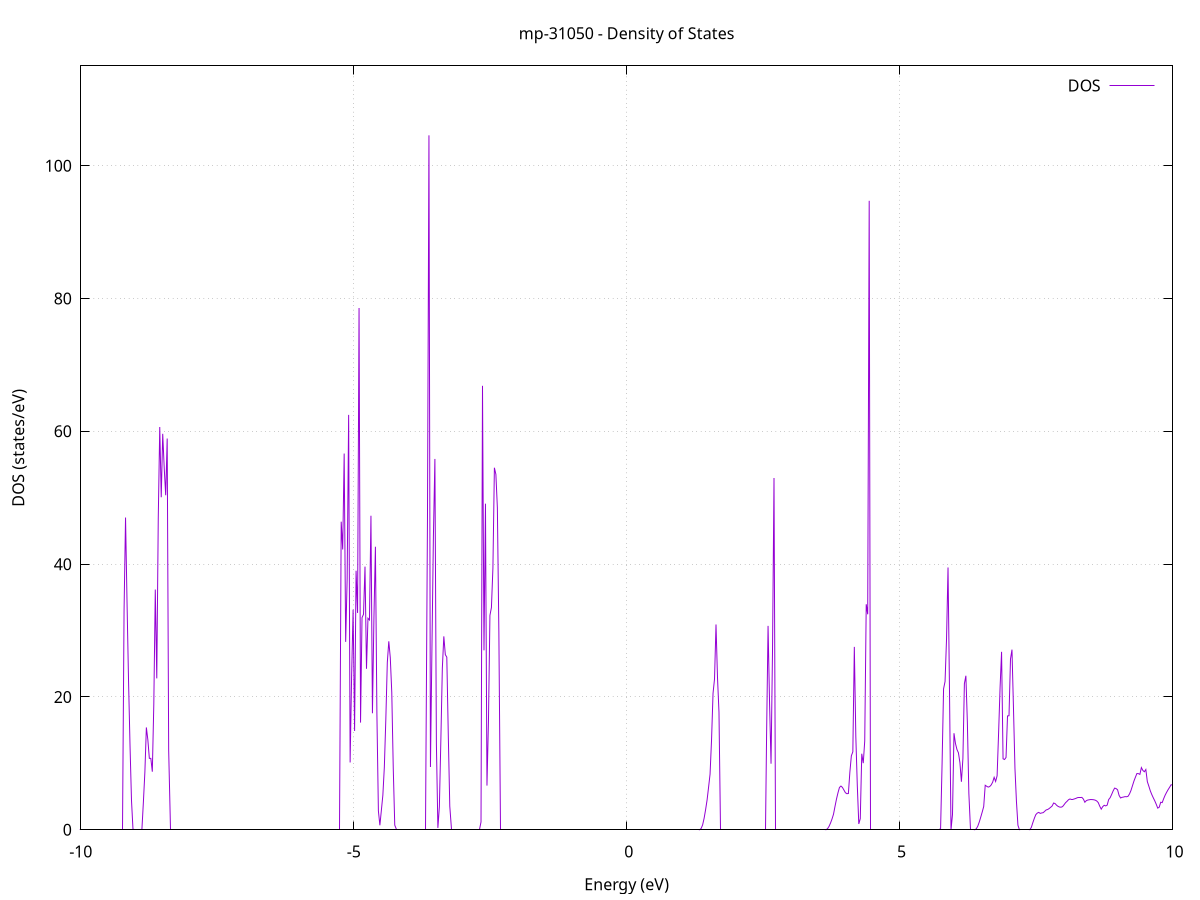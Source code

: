 set title 'mp-31050 - Density of States'
set xlabel 'Energy (eV)'
set ylabel 'DOS (states/eV)'
set grid
set xrange [-10:10]
set yrange [0:115.029]
set xzeroaxis lt -1
set terminal png size 800,600
set output 'mp-31050_dos_gnuplot.png'
plot '-' using 1:2 with lines title 'DOS'
-30.678400 0.000000
-30.651200 0.000000
-30.623900 0.000000
-30.596700 0.000000
-30.569400 0.000000
-30.542200 0.000000
-30.515000 0.000000
-30.487700 0.000000
-30.460500 0.000000
-30.433200 0.000000
-30.406000 0.000000
-30.378700 0.000000
-30.351500 0.000000
-30.324200 0.000000
-30.297000 0.000000
-30.269700 0.000000
-30.242500 0.000000
-30.215200 0.000000
-30.188000 0.000000
-30.160700 0.000000
-30.133500 0.000000
-30.106200 0.000000
-30.079000 0.000000
-30.051700 0.000000
-30.024500 0.000000
-29.997200 0.000000
-29.970000 0.000000
-29.942800 0.000000
-29.915500 0.000000
-29.888300 0.000000
-29.861000 0.000000
-29.833800 0.000000
-29.806500 0.000000
-29.779300 0.000000
-29.752000 0.000000
-29.724800 0.000000
-29.697500 0.000000
-29.670300 0.000000
-29.643000 0.000000
-29.615800 0.000000
-29.588500 0.000000
-29.561300 0.000000
-29.534000 0.000000
-29.506800 0.000000
-29.479500 0.000000
-29.452300 0.000000
-29.425100 0.000000
-29.397800 0.000000
-29.370600 0.000000
-29.343300 0.000000
-29.316100 0.000000
-29.288800 0.000000
-29.261600 0.000000
-29.234300 0.000000
-29.207100 0.000000
-29.179800 0.000000
-29.152600 0.000000
-29.125300 0.000000
-29.098100 0.000000
-29.070800 0.000000
-29.043600 0.000000
-29.016300 0.000000
-28.989100 0.000000
-28.961800 0.000000
-28.934600 0.000000
-28.907300 0.000000
-28.880100 0.000000
-28.852900 0.000000
-28.825600 0.000000
-28.798400 0.000000
-28.771100 0.000000
-28.743900 0.000000
-28.716600 0.000000
-28.689400 0.000000
-28.662100 0.000000
-28.634900 0.000000
-28.607600 0.000000
-28.580400 0.000000
-28.553100 0.000000
-28.525900 0.000000
-28.498600 0.000000
-28.471400 0.000000
-28.444100 0.000000
-28.416900 0.000000
-28.389600 0.000000
-28.362400 0.000000
-28.335200 0.000000
-28.307900 0.000000
-28.280700 0.000000
-28.253400 0.000000
-28.226200 0.000000
-28.198900 13.353500
-28.171700 0.000000
-28.144400 0.000000
-28.117200 0.000000
-28.089900 0.000000
-28.062700 0.000000
-28.035400 0.000000
-28.008200 0.000000
-27.980900 0.000000
-27.953700 0.000000
-27.926400 0.000000
-27.899200 332.900000
-27.871900 0.000000
-27.844700 0.000000
-27.817400 0.000000
-27.790200 0.000000
-27.763000 0.000000
-27.735700 0.000000
-27.708500 0.000000
-27.681200 0.000000
-27.654000 0.000000
-27.626700 0.000000
-27.599500 0.000000
-27.572200 0.000000
-27.545000 0.000000
-27.517700 0.000000
-27.490500 0.000000
-27.463200 0.000000
-27.436000 0.000000
-27.408700 0.000000
-27.381500 0.000000
-27.354200 0.000000
-27.327000 0.000000
-27.299700 0.000000
-27.272500 0.000000
-27.245300 0.000000
-27.218000 0.000000
-27.190800 0.000000
-27.163500 0.000000
-27.136300 0.000000
-27.109000 0.000000
-27.081800 0.000000
-27.054500 0.000000
-27.027300 0.000000
-27.000000 0.000000
-26.972800 0.000000
-26.945500 0.000000
-26.918300 0.000000
-26.891000 0.000000
-26.863800 0.000000
-26.836500 0.000000
-26.809300 0.000000
-26.782000 0.000000
-26.754800 0.000000
-26.727500 0.000000
-26.700300 0.000000
-26.673100 0.000000
-26.645800 0.000000
-26.618600 0.000000
-26.591300 0.000000
-26.564100 0.000000
-26.536800 0.000000
-26.509600 0.000000
-26.482300 0.000000
-26.455100 0.000000
-26.427800 0.000000
-26.400600 0.000000
-26.373300 0.000000
-26.346100 0.000000
-26.318800 0.000000
-26.291600 0.000000
-26.264300 0.000000
-26.237100 0.000000
-26.209800 0.000000
-26.182600 0.000000
-26.155400 0.000000
-26.128100 0.000000
-26.100900 0.000000
-26.073600 0.000000
-26.046400 0.000000
-26.019100 0.000000
-25.991900 0.000000
-25.964600 0.000000
-25.937400 0.000000
-25.910100 0.000000
-25.882900 0.000000
-25.855600 0.000000
-25.828400 0.000000
-25.801100 0.000000
-25.773900 0.000000
-25.746600 0.000000
-25.719400 0.000000
-25.692100 0.000000
-25.664900 0.000000
-25.637600 0.000000
-25.610400 0.000000
-25.583200 0.000000
-25.555900 0.000000
-25.528700 0.000000
-25.501400 0.000000
-25.474200 0.000000
-25.446900 0.000000
-25.419700 0.000000
-25.392400 0.000000
-25.365200 0.000000
-25.337900 0.000000
-25.310700 0.000000
-25.283400 0.000000
-25.256200 0.000000
-25.228900 0.000000
-25.201700 0.000000
-25.174400 0.000000
-25.147200 0.000000
-25.119900 0.000000
-25.092700 0.000000
-25.065500 0.000000
-25.038200 0.000000
-25.011000 0.000000
-24.983700 0.000000
-24.956500 0.000000
-24.929200 0.000000
-24.902000 0.000000
-24.874700 0.000000
-24.847500 0.000000
-24.820200 0.000000
-24.793000 0.000000
-24.765700 0.000000
-24.738500 0.000000
-24.711200 0.000000
-24.684000 0.000000
-24.656700 0.000000
-24.629500 0.000000
-24.602200 0.000000
-24.575000 0.000000
-24.547700 0.000000
-24.520500 0.000000
-24.493300 0.000000
-24.466000 0.000000
-24.438800 0.000000
-24.411500 0.000000
-24.384300 0.000000
-24.357000 0.000000
-24.329800 0.000000
-24.302500 0.000000
-24.275300 0.000000
-24.248000 0.000000
-24.220800 0.000000
-24.193500 0.000000
-24.166300 0.000000
-24.139000 0.000000
-24.111800 0.000000
-24.084500 0.000000
-24.057300 0.000000
-24.030000 0.000000
-24.002800 0.000000
-23.975600 0.000000
-23.948300 0.000000
-23.921100 0.000000
-23.893800 0.000000
-23.866600 0.000000
-23.839300 0.000000
-23.812100 0.000000
-23.784800 0.000000
-23.757600 0.000000
-23.730300 0.000000
-23.703100 0.000000
-23.675800 0.000000
-23.648600 0.000000
-23.621300 0.000000
-23.594100 0.000000
-23.566800 0.000000
-23.539600 0.000000
-23.512300 0.000000
-23.485100 0.000000
-23.457800 0.000000
-23.430600 0.000000
-23.403400 0.000000
-23.376100 0.000000
-23.348900 0.000000
-23.321600 0.000000
-23.294400 0.000000
-23.267100 0.000000
-23.239900 0.000000
-23.212600 0.000000
-23.185400 0.000000
-23.158100 0.000000
-23.130900 0.000000
-23.103600 0.000000
-23.076400 0.000000
-23.049100 0.000000
-23.021900 0.000000
-22.994600 0.000000
-22.967400 0.000000
-22.940100 0.000000
-22.912900 0.000000
-22.885700 0.000000
-22.858400 0.000000
-22.831200 0.000000
-22.803900 0.000000
-22.776700 0.000000
-22.749400 0.000000
-22.722200 0.000000
-22.694900 0.000000
-22.667700 0.000000
-22.640400 0.000000
-22.613200 0.000000
-22.585900 165.257700
-22.558700 0.000000
-22.531400 91.171400
-22.504200 7.251700
-22.476900 0.000000
-22.449700 326.905200
-22.422400 0.000000
-22.395200 0.000000
-22.367900 0.000000
-22.340700 0.000000
-22.313500 0.000000
-22.286200 0.000000
-22.259000 0.000000
-22.231700 0.000000
-22.204500 0.000000
-22.177200 0.000000
-22.150000 0.000000
-22.122700 0.000000
-22.095500 0.000000
-22.068200 0.000000
-22.041000 0.000000
-22.013700 0.000000
-21.986500 0.000000
-21.959200 0.000000
-21.932000 0.000000
-21.904700 0.000000
-21.877500 0.000000
-21.850200 0.000000
-21.823000 0.000000
-21.795800 0.000000
-21.768500 0.000000
-21.741300 0.000000
-21.714000 0.000000
-21.686800 0.000000
-21.659500 0.000000
-21.632300 0.000000
-21.605000 0.000000
-21.577800 0.000000
-21.550500 0.000000
-21.523300 0.000000
-21.496000 0.000000
-21.468800 0.000000
-21.441500 0.000000
-21.414300 0.000000
-21.387000 0.000000
-21.359800 0.000000
-21.332500 0.000000
-21.305300 0.000000
-21.278000 0.000000
-21.250800 0.000000
-21.223600 0.000000
-21.196300 0.000000
-21.169100 0.000000
-21.141800 0.000000
-21.114600 0.000000
-21.087300 0.000000
-21.060100 0.000000
-21.032800 0.000000
-21.005600 0.000000
-20.978300 0.000000
-20.951100 0.000000
-20.923800 0.000000
-20.896600 0.000000
-20.869300 0.000000
-20.842100 0.000000
-20.814800 0.000000
-20.787600 0.000000
-20.760300 0.000000
-20.733100 0.000000
-20.705900 0.000000
-20.678600 53.861000
-20.651400 0.000000
-20.624100 0.000000
-20.596900 0.000000
-20.569600 0.000000
-20.542400 0.000000
-20.515100 0.000000
-20.487900 0.000000
-20.460600 0.000000
-20.433400 0.000000
-20.406100 0.000000
-20.378900 0.000000
-20.351600 0.000000
-20.324400 0.000000
-20.297100 0.000000
-20.269900 0.000000
-20.242600 0.000000
-20.215400 0.000000
-20.188100 0.000000
-20.160900 0.000000
-20.133700 0.000000
-20.106400 0.000000
-20.079200 0.000000
-20.051900 0.000000
-20.024700 0.000000
-19.997400 0.000000
-19.970200 0.000000
-19.942900 0.000000
-19.915700 0.000000
-19.888400 0.000000
-19.861200 0.000000
-19.833900 0.000000
-19.806700 0.000000
-19.779400 0.000000
-19.752200 0.000000
-19.724900 0.000000
-19.697700 0.000000
-19.670400 0.000000
-19.643200 0.000000
-19.616000 0.000000
-19.588700 0.000000
-19.561500 0.000000
-19.534200 0.000000
-19.507000 0.000000
-19.479700 0.000000
-19.452500 0.000000
-19.425200 0.000000
-19.398000 0.000000
-19.370700 0.000000
-19.343500 0.000000
-19.316200 0.000000
-19.289000 0.000000
-19.261700 0.000000
-19.234500 0.000000
-19.207200 0.000000
-19.180000 0.000000
-19.152700 0.000000
-19.125500 0.000000
-19.098200 0.000000
-19.071000 0.000000
-19.043800 0.000000
-19.016500 0.000000
-18.989300 0.000000
-18.962000 0.000000
-18.934800 0.000000
-18.907500 0.000000
-18.880300 0.000000
-18.853000 0.000000
-18.825800 0.000000
-18.798500 0.000000
-18.771300 0.000000
-18.744000 0.000000
-18.716800 0.000000
-18.689500 0.000000
-18.662300 0.000000
-18.635000 0.000000
-18.607800 0.000000
-18.580500 0.000000
-18.553300 0.000000
-18.526100 0.000000
-18.498800 0.000000
-18.471600 0.000000
-18.444300 0.000000
-18.417100 0.000000
-18.389800 0.000000
-18.362600 0.000000
-18.335300 0.000000
-18.308100 0.000000
-18.280800 0.000000
-18.253600 0.000000
-18.226300 0.000000
-18.199100 0.000000
-18.171800 0.000000
-18.144600 0.000000
-18.117300 0.000000
-18.090100 0.000000
-18.062800 0.000000
-18.035600 0.000000
-18.008300 0.000000
-17.981100 0.000000
-17.953900 0.000000
-17.926600 0.000000
-17.899400 0.000000
-17.872100 0.000000
-17.844900 0.000000
-17.817600 0.000000
-17.790400 0.000000
-17.763100 0.000000
-17.735900 0.000000
-17.708600 0.000000
-17.681400 0.000000
-17.654100 0.000000
-17.626900 0.000000
-17.599600 0.000000
-17.572400 0.000000
-17.545100 0.000000
-17.517900 0.000000
-17.490600 0.000000
-17.463400 0.000000
-17.436200 0.000000
-17.408900 0.000000
-17.381700 0.000000
-17.354400 0.000000
-17.327200 0.000000
-17.299900 0.000000
-17.272700 0.000000
-17.245400 0.000000
-17.218200 0.000000
-17.190900 0.000000
-17.163700 0.000000
-17.136400 0.000000
-17.109200 0.000000
-17.081900 0.000000
-17.054700 0.000000
-17.027400 0.000000
-17.000200 0.000000
-16.972900 0.000000
-16.945700 0.000000
-16.918400 0.000000
-16.891200 0.000000
-16.864000 0.000000
-16.836700 0.000000
-16.809500 0.000000
-16.782200 0.000000
-16.755000 0.000000
-16.727700 0.000000
-16.700500 0.000000
-16.673200 0.000000
-16.646000 0.000000
-16.618700 0.000000
-16.591500 0.000000
-16.564200 0.000000
-16.537000 0.000000
-16.509700 0.000000
-16.482500 0.000000
-16.455200 0.000000
-16.428000 0.000000
-16.400700 0.000000
-16.373500 0.000000
-16.346300 0.000000
-16.319000 0.000000
-16.291800 0.000000
-16.264500 0.000000
-16.237300 0.000000
-16.210000 0.000000
-16.182800 0.000000
-16.155500 0.000000
-16.128300 0.000000
-16.101000 0.000000
-16.073800 0.000000
-16.046500 0.000000
-16.019300 0.000000
-15.992000 0.000000
-15.964800 0.000000
-15.937500 0.000000
-15.910300 0.000000
-15.883000 0.000000
-15.855800 0.000000
-15.828600 0.000000
-15.801300 0.000000
-15.774100 0.000000
-15.746800 0.000000
-15.719600 0.000000
-15.692300 0.000000
-15.665100 0.000000
-15.637800 0.000000
-15.610600 0.000000
-15.583300 0.000000
-15.556100 0.000000
-15.528800 0.000000
-15.501600 0.000000
-15.474300 0.000000
-15.447100 0.000000
-15.419800 0.000000
-15.392600 0.000000
-15.365300 0.000000
-15.338100 0.000000
-15.310800 0.000000
-15.283600 0.000000
-15.256400 0.000000
-15.229100 0.000000
-15.201900 0.000000
-15.174600 0.000000
-15.147400 0.000000
-15.120100 0.000000
-15.092900 0.000000
-15.065600 0.000000
-15.038400 0.000000
-15.011100 0.000000
-14.983900 0.000000
-14.956600 0.000000
-14.929400 0.000000
-14.902100 0.000000
-14.874900 0.000000
-14.847600 0.000000
-14.820400 0.000000
-14.793100 0.000000
-14.765900 0.000000
-14.738700 0.000000
-14.711400 0.000000
-14.684200 0.000000
-14.656900 0.000000
-14.629700 0.000000
-14.602400 0.000000
-14.575200 0.000000
-14.547900 0.000000
-14.520700 0.000000
-14.493400 0.000000
-14.466200 0.000000
-14.438900 0.000000
-14.411700 0.000000
-14.384400 0.000000
-14.357200 0.000000
-14.329900 0.000000
-14.302700 0.000000
-14.275400 0.000000
-14.248200 0.000000
-14.220900 0.000000
-14.193700 0.000000
-14.166500 0.000000
-14.139200 0.000000
-14.112000 0.000000
-14.084700 0.000000
-14.057500 0.000000
-14.030200 0.000000
-14.003000 0.000000
-13.975700 0.000000
-13.948500 0.000000
-13.921200 0.000000
-13.894000 0.000000
-13.866700 0.000000
-13.839500 0.000000
-13.812200 0.000000
-13.785000 0.000000
-13.757700 0.000000
-13.730500 0.000000
-13.703200 0.000000
-13.676000 0.000000
-13.648800 0.000000
-13.621500 0.000000
-13.594300 0.000000
-13.567000 6.862900
-13.539800 24.138100
-13.512500 75.996300
-13.485300 65.359600
-13.458000 0.000000
-13.430800 0.000000
-13.403500 0.000000
-13.376300 0.000000
-13.349000 0.000000
-13.321800 0.000000
-13.294500 0.000000
-13.267300 0.000000
-13.240000 0.000000
-13.212800 0.000000
-13.185500 0.000000
-13.158300 0.000000
-13.131000 0.000000
-13.103800 0.000000
-13.076600 0.000000
-13.049300 0.000000
-13.022100 0.000000
-12.994800 0.000000
-12.967600 0.000000
-12.940300 0.000000
-12.913100 0.000000
-12.885800 0.000000
-12.858600 0.000000
-12.831300 0.000000
-12.804100 0.000000
-12.776800 0.000000
-12.749600 0.000000
-12.722300 0.000000
-12.695100 0.000000
-12.667800 0.000000
-12.640600 0.000000
-12.613300 0.000000
-12.586100 0.000000
-12.558900 0.000000
-12.531600 0.000000
-12.504400 0.000000
-12.477100 0.000000
-12.449900 0.000000
-12.422600 0.000000
-12.395400 0.000000
-12.368100 0.000000
-12.340900 0.000000
-12.313600 0.000000
-12.286400 0.000000
-12.259100 0.000000
-12.231900 0.000000
-12.204600 0.000000
-12.177400 0.000000
-12.150100 0.000000
-12.122900 0.000000
-12.095600 0.000000
-12.068400 0.000000
-12.041100 0.000000
-12.013900 0.000000
-11.986700 0.000000
-11.959400 0.000000
-11.932200 0.000000
-11.904900 0.000000
-11.877700 0.000000
-11.850400 0.000000
-11.823200 0.000000
-11.795900 0.000000
-11.768700 0.000000
-11.741400 0.000000
-11.714200 0.000000
-11.686900 0.000000
-11.659700 0.000000
-11.632400 0.000000
-11.605200 0.009900
-11.577900 0.707100
-11.550700 2.503100
-11.523400 5.887500
-11.496200 9.491900
-11.469000 12.221100
-11.441700 12.087300
-11.414500 13.869200
-11.387200 19.534200
-11.360000 34.409200
-11.332700 57.378500
-11.305500 0.000000
-11.278200 0.000000
-11.251000 0.000000
-11.223700 0.000000
-11.196500 0.000000
-11.169200 0.000000
-11.142000 0.000000
-11.114700 0.000000
-11.087500 0.000000
-11.060200 0.000000
-11.033000 0.000000
-11.005700 0.000000
-10.978500 0.000000
-10.951200 0.000000
-10.924000 0.000000
-10.896800 0.000000
-10.869500 0.000000
-10.842300 0.000000
-10.815000 0.000000
-10.787800 0.000000
-10.760500 0.000000
-10.733300 0.000000
-10.706000 0.000000
-10.678800 0.000000
-10.651500 0.000000
-10.624300 0.000000
-10.597000 0.000000
-10.569800 0.000000
-10.542500 0.000000
-10.515300 0.000000
-10.488000 0.000000
-10.460800 0.000000
-10.433500 0.000000
-10.406300 0.000000
-10.379100 0.000000
-10.351800 0.000000
-10.324600 5.224300
-10.297300 21.754200
-10.270100 25.708400
-10.242800 40.150700
-10.215600 90.369500
-10.188300 0.000000
-10.161100 0.000000
-10.133800 0.000000
-10.106600 0.000000
-10.079300 0.000000
-10.052100 0.000000
-10.024800 0.000000
-9.997600 0.000000
-9.970300 0.000000
-9.943100 0.000000
-9.915800 0.000000
-9.888600 0.000000
-9.861300 0.000000
-9.834100 0.000000
-9.806900 0.000000
-9.779600 0.000000
-9.752400 0.000000
-9.725100 0.000000
-9.697900 0.000000
-9.670600 0.000000
-9.643400 0.000000
-9.616100 0.000000
-9.588900 0.000000
-9.561600 0.000000
-9.534400 0.000000
-9.507100 0.000000
-9.479900 0.000000
-9.452600 0.000000
-9.425400 0.000000
-9.398100 0.000000
-9.370900 0.000000
-9.343600 0.000000
-9.316400 0.000000
-9.289200 0.000000
-9.261900 0.000000
-9.234700 0.000000
-9.207400 32.957300
-9.180200 47.011100
-9.152900 34.216400
-9.125700 22.575000
-9.098400 12.772600
-9.071200 4.434000
-9.043900 0.080100
-9.016700 0.000000
-8.989400 0.000000
-8.962200 0.000000
-8.934900 0.000000
-8.907700 0.000000
-8.880400 0.061800
-8.853200 4.186600
-8.825900 8.695400
-8.798700 15.411900
-8.771400 13.535400
-8.744200 10.757700
-8.717000 10.752600
-8.689700 8.742500
-8.662500 18.875800
-8.635200 36.170900
-8.608000 22.799100
-8.580700 46.975100
-8.553500 60.652800
-8.526200 50.073900
-8.499000 59.623000
-8.471700 54.498700
-8.444500 50.370900
-8.417200 58.913700
-8.390000 11.964000
-8.362700 0.000000
-8.335500 0.000000
-8.308200 0.000000
-8.281000 0.000000
-8.253700 0.000000
-8.226500 0.000000
-8.199300 0.000000
-8.172000 0.000000
-8.144800 0.000000
-8.117500 0.000000
-8.090300 0.000000
-8.063000 0.000000
-8.035800 0.000000
-8.008500 0.000000
-7.981300 0.000000
-7.954000 0.000000
-7.926800 0.000000
-7.899500 0.000000
-7.872300 0.000000
-7.845000 0.000000
-7.817800 0.000000
-7.790500 0.000000
-7.763300 0.000000
-7.736000 0.000000
-7.708800 0.000000
-7.681500 0.000000
-7.654300 0.000000
-7.627100 0.000000
-7.599800 0.000000
-7.572600 0.000000
-7.545300 0.000000
-7.518100 0.000000
-7.490800 0.000000
-7.463600 0.000000
-7.436300 0.000000
-7.409100 0.000000
-7.381800 0.000000
-7.354600 0.000000
-7.327300 0.000000
-7.300100 0.000000
-7.272800 0.000000
-7.245600 0.000000
-7.218300 0.000000
-7.191100 0.000000
-7.163800 0.000000
-7.136600 0.000000
-7.109400 0.000000
-7.082100 0.000000
-7.054900 0.000000
-7.027600 0.000000
-7.000400 0.000000
-6.973100 0.000000
-6.945900 0.000000
-6.918600 0.000000
-6.891400 0.000000
-6.864100 0.000000
-6.836900 0.000000
-6.809600 0.000000
-6.782400 0.000000
-6.755100 0.000000
-6.727900 0.000000
-6.700600 0.000000
-6.673400 0.000000
-6.646100 0.000000
-6.618900 0.000000
-6.591600 0.000000
-6.564400 0.000000
-6.537200 0.000000
-6.509900 0.000000
-6.482700 0.000000
-6.455400 0.000000
-6.428200 0.000000
-6.400900 0.000000
-6.373700 0.000000
-6.346400 0.000000
-6.319200 0.000000
-6.291900 0.000000
-6.264700 0.000000
-6.237400 0.000000
-6.210200 0.000000
-6.182900 0.000000
-6.155700 0.000000
-6.128400 0.000000
-6.101200 0.000000
-6.073900 0.000000
-6.046700 0.000000
-6.019500 0.000000
-5.992200 0.000000
-5.965000 0.000000
-5.937700 0.000000
-5.910500 0.000000
-5.883200 0.000000
-5.856000 0.000000
-5.828700 0.000000
-5.801500 0.000000
-5.774200 0.000000
-5.747000 0.000000
-5.719700 0.000000
-5.692500 0.000000
-5.665200 0.000000
-5.638000 0.000000
-5.610700 0.000000
-5.583500 0.000000
-5.556200 0.000000
-5.529000 0.000000
-5.501700 0.000000
-5.474500 0.000000
-5.447300 0.000000
-5.420000 0.000000
-5.392800 0.000000
-5.365500 0.000000
-5.338300 0.000000
-5.311000 0.000000
-5.283800 0.000000
-5.256500 0.000000
-5.229300 46.396100
-5.202000 42.205500
-5.174800 56.653500
-5.147500 28.292000
-5.120300 37.805000
-5.093000 62.480800
-5.065800 10.131600
-5.038500 23.144600
-5.011300 33.148400
-4.984000 14.876600
-4.956800 39.003800
-4.929600 32.654300
-4.902300 78.566300
-4.875100 16.136100
-4.847800 31.942500
-4.820600 32.446600
-4.793300 39.624400
-4.766100 24.243500
-4.738800 31.847600
-4.711600 31.595600
-4.684300 47.288900
-4.657100 17.546500
-4.629800 31.891000
-4.602600 42.619100
-4.575300 17.463300
-4.548100 2.851300
-4.520800 0.678900
-4.493600 2.924500
-4.466300 5.200600
-4.439100 9.431900
-4.411800 16.635900
-4.384600 25.189600
-4.357400 28.377500
-4.330100 25.923200
-4.302900 20.681300
-4.275600 9.219900
-4.248400 0.698600
-4.221100 0.000000
-4.193900 0.000000
-4.166600 0.000000
-4.139400 0.000000
-4.112100 0.000000
-4.084900 0.000000
-4.057600 0.000000
-4.030400 0.000000
-4.003100 0.000000
-3.975900 0.000000
-3.948600 0.000000
-3.921400 0.000000
-3.894100 0.000000
-3.866900 0.000000
-3.839700 0.000000
-3.812400 0.000000
-3.785200 0.000000
-3.757900 0.000000
-3.730700 0.000000
-3.703400 0.000000
-3.676200 0.000000
-3.648900 46.620200
-3.621700 104.571900
-3.594400 9.453100
-3.567200 27.237800
-3.539900 44.241800
-3.512700 55.843500
-3.485400 12.946200
-3.458200 0.282700
-3.430900 3.460600
-3.403700 13.475100
-3.376400 24.345400
-3.349200 29.123800
-3.321900 26.369900
-3.294700 25.990900
-3.267500 14.275900
-3.240200 3.552200
-3.213000 0.000000
-3.185700 0.000000
-3.158500 0.000000
-3.131200 0.000000
-3.104000 0.000000
-3.076700 0.000000
-3.049500 0.000000
-3.022200 0.000000
-2.995000 0.000000
-2.967700 0.000000
-2.940500 0.000000
-2.913200 0.000000
-2.886000 0.000000
-2.858700 0.000000
-2.831500 0.000000
-2.804200 0.000000
-2.777000 0.000000
-2.749800 0.000000
-2.722500 0.000000
-2.695300 0.000000
-2.668000 1.180200
-2.640800 66.857800
-2.613500 27.023000
-2.586300 49.103800
-2.559000 6.648700
-2.531800 16.243600
-2.504500 32.288900
-2.477300 33.461900
-2.450000 39.411300
-2.422800 54.515900
-2.395500 53.514800
-2.368300 48.481500
-2.341000 29.792200
-2.313800 0.000000
-2.286500 0.000000
-2.259300 0.000000
-2.232000 0.000000
-2.204800 0.000000
-2.177600 0.000000
-2.150300 0.000000
-2.123100 0.000000
-2.095800 0.000000
-2.068600 0.000000
-2.041300 0.000000
-2.014100 0.000000
-1.986800 0.000000
-1.959600 0.000000
-1.932300 0.000000
-1.905100 0.000000
-1.877800 0.000000
-1.850600 0.000000
-1.823300 0.000000
-1.796100 0.000000
-1.768800 0.000000
-1.741600 0.000000
-1.714300 0.000000
-1.687100 0.000000
-1.659900 0.000000
-1.632600 0.000000
-1.605400 0.000000
-1.578100 0.000000
-1.550900 0.000000
-1.523600 0.000000
-1.496400 0.000000
-1.469100 0.000000
-1.441900 0.000000
-1.414600 0.000000
-1.387400 0.000000
-1.360100 0.000000
-1.332900 0.000000
-1.305600 0.000000
-1.278400 0.000000
-1.251100 0.000000
-1.223900 0.000000
-1.196600 0.000000
-1.169400 0.000000
-1.142200 0.000000
-1.114900 0.000000
-1.087700 0.000000
-1.060400 0.000000
-1.033200 0.000000
-1.005900 0.000000
-0.978700 0.000000
-0.951400 0.000000
-0.924200 0.000000
-0.896900 0.000000
-0.869700 0.000000
-0.842400 0.000000
-0.815200 0.000000
-0.787900 0.000000
-0.760700 0.000000
-0.733400 0.000000
-0.706200 0.000000
-0.678900 0.000000
-0.651700 0.000000
-0.624400 0.000000
-0.597200 0.000000
-0.570000 0.000000
-0.542700 0.000000
-0.515500 0.000000
-0.488200 0.000000
-0.461000 0.000000
-0.433700 0.000000
-0.406500 0.000000
-0.379200 0.000000
-0.352000 0.000000
-0.324700 0.000000
-0.297500 0.000000
-0.270200 0.000000
-0.243000 0.000000
-0.215700 0.000000
-0.188500 0.000000
-0.161200 0.000000
-0.134000 0.000000
-0.106700 0.000000
-0.079500 0.000000
-0.052300 0.000000
-0.025000 0.000000
0.002200 0.000000
0.029500 0.000000
0.056700 0.000000
0.084000 0.000000
0.111200 0.000000
0.138500 0.000000
0.165700 0.000000
0.193000 0.000000
0.220200 0.000000
0.247500 0.000000
0.274700 0.000000
0.302000 0.000000
0.329200 0.000000
0.356500 0.000000
0.383700 0.000000
0.411000 0.000000
0.438200 0.000000
0.465500 0.000000
0.492700 0.000000
0.519900 0.000000
0.547200 0.000000
0.574400 0.000000
0.601700 0.000000
0.628900 0.000000
0.656200 0.000000
0.683400 0.000000
0.710700 0.000000
0.737900 0.000000
0.765200 0.000000
0.792400 0.000000
0.819700 0.000000
0.846900 0.000000
0.874200 0.000000
0.901400 0.000000
0.928700 0.000000
0.955900 0.000000
0.983200 0.000000
1.010400 0.000000
1.037600 0.000000
1.064900 0.000000
1.092100 0.000000
1.119400 0.000000
1.146600 0.000000
1.173900 0.000000
1.201100 0.000000
1.228400 0.000000
1.255600 0.000000
1.282900 0.000000
1.310100 0.000000
1.337400 0.000700
1.364600 0.196200
1.391900 0.738800
1.419100 1.730400
1.446400 3.021100
1.473600 4.482900
1.500900 6.401200
1.528100 8.375800
1.555400 13.558600
1.582600 20.545500
1.609800 22.704200
1.637100 30.911400
1.664300 22.949900
1.691600 17.705600
1.718800 0.000000
1.746100 0.000000
1.773300 0.000000
1.800600 0.000000
1.827800 0.000000
1.855100 0.000000
1.882300 0.000000
1.909600 0.000000
1.936800 0.000000
1.964100 0.000000
1.991300 0.000000
2.018600 0.000000
2.045800 0.000000
2.073100 0.000000
2.100300 0.000000
2.127500 0.000000
2.154800 0.000000
2.182000 0.000000
2.209300 0.000000
2.236500 0.000000
2.263800 0.000000
2.291000 0.000000
2.318300 0.000000
2.345500 0.000000
2.372800 0.000000
2.400000 0.000000
2.427300 0.000000
2.454500 0.000000
2.481800 0.000000
2.509000 0.000000
2.536300 0.000000
2.563500 14.063900
2.590800 30.701500
2.618000 19.132500
2.645300 9.951000
2.672500 27.071400
2.699700 52.968300
2.727000 0.000000
2.754200 0.000000
2.781500 0.000000
2.808700 0.000000
2.836000 0.000000
2.863200 0.000000
2.890500 0.000000
2.917700 0.000000
2.945000 0.000000
2.972200 0.000000
2.999500 0.000000
3.026700 0.000000
3.054000 0.000000
3.081200 0.000000
3.108500 0.000000
3.135700 0.000000
3.163000 0.000000
3.190200 0.000000
3.217400 0.000000
3.244700 0.000000
3.271900 0.000000
3.299200 0.000000
3.326400 0.000000
3.353700 0.000000
3.380900 0.000000
3.408200 0.000000
3.435400 0.000000
3.462700 0.000000
3.489900 0.000000
3.517200 0.000000
3.544400 0.000000
3.571700 0.000000
3.598900 0.000000
3.626200 0.000000
3.653400 0.010200
3.680700 0.167400
3.707900 0.514400
3.735200 1.017300
3.762400 1.625700
3.789600 2.339100
3.816900 3.508400
3.844100 4.619500
3.871400 5.560900
3.898600 6.372200
3.925900 6.584400
3.953100 6.380400
3.980400 5.985100
4.007600 5.581600
4.034900 5.434700
4.062100 5.461000
4.089400 8.671800
4.116600 11.135500
4.143900 11.741500
4.171100 27.538000
4.198400 14.054100
4.225600 6.650900
4.252900 0.875700
4.280100 1.674500
4.307300 11.451200
4.334600 10.031700
4.361800 13.365200
4.389100 33.960800
4.416300 32.448900
4.443600 94.716200
4.470800 0.000000
4.498100 0.000000
4.525300 0.000000
4.552600 0.000000
4.579800 0.000000
4.607100 0.000000
4.634300 0.000000
4.661600 0.000000
4.688800 0.000000
4.716100 0.000000
4.743300 0.000000
4.770600 0.000000
4.797800 0.000000
4.825100 0.000000
4.852300 0.000000
4.879500 0.000000
4.906800 0.000000
4.934000 0.000000
4.961300 0.000000
4.988500 0.000000
5.015800 0.000000
5.043000 0.000000
5.070300 0.000000
5.097500 0.000000
5.124800 0.000000
5.152000 0.000000
5.179300 0.000000
5.206500 0.000000
5.233800 0.000000
5.261000 0.000000
5.288300 0.000000
5.315500 0.000000
5.342800 0.000000
5.370000 0.000000
5.397200 0.000000
5.424500 0.000000
5.451700 0.000000
5.479000 0.000000
5.506200 0.000000
5.533500 0.000000
5.560700 0.000000
5.588000 0.000000
5.615200 0.000000
5.642500 0.000000
5.669700 0.000000
5.697000 0.000000
5.724200 0.000000
5.751500 0.213500
5.778700 9.894000
5.806000 21.220100
5.833200 22.323300
5.860500 28.777600
5.887700 39.493800
5.915000 20.681900
5.942200 0.000000
5.969400 2.275200
5.996700 14.537400
6.023900 12.992300
6.051200 12.089800
6.078400 11.585100
6.105700 10.096000
6.132900 7.231000
6.160200 10.733600
6.187400 22.002100
6.214700 23.191500
6.241900 16.216600
6.269200 5.489100
6.296400 0.000000
6.323700 0.000000
6.350900 0.000000
6.378200 0.001400
6.405400 0.149100
6.432700 0.539400
6.459900 1.167000
6.487100 1.900300
6.514400 2.681900
6.541600 3.511900
6.568900 6.702000
6.596100 6.549500
6.623400 6.425600
6.650600 6.505500
6.677900 6.746700
6.705100 7.163100
6.732400 7.899500
6.759600 7.278100
6.786900 8.127800
6.814100 14.561600
6.841400 21.434500
6.868600 26.795500
6.895900 10.688000
6.923100 10.580300
6.950400 10.890600
6.977600 17.141700
7.004900 17.174900
7.032100 25.703100
7.059300 27.126600
7.086600 18.376400
7.113800 9.253400
7.141100 4.260400
7.168300 0.679800
7.195600 0.016600
7.222800 0.000000
7.250100 0.000000
7.277300 0.000000
7.304600 0.000000
7.331800 0.000000
7.359100 0.000000
7.386300 0.013500
7.413600 0.356900
7.440800 1.056600
7.468100 1.708300
7.495300 2.270000
7.522600 2.513200
7.549800 2.618100
7.577000 2.469900
7.604300 2.534400
7.631500 2.579500
7.658800 2.783400
7.686000 2.990100
7.713300 3.052300
7.740500 3.202300
7.767800 3.381600
7.795000 3.583600
7.822300 4.030300
7.849500 3.943200
7.876800 3.693800
7.904000 3.522800
7.931300 3.422300
7.958500 3.399600
7.985800 3.487400
8.013000 3.766400
8.040300 4.069800
8.067500 4.281900
8.094800 4.522400
8.122000 4.639900
8.149200 4.597700
8.176500 4.598300
8.203700 4.651500
8.231000 4.728900
8.258200 4.834400
8.285500 4.885300
8.312700 4.885500
8.340000 4.874400
8.367200 4.625900
8.394500 4.145700
8.421700 4.388900
8.449000 4.481000
8.476200 4.520300
8.503500 4.556300
8.530700 4.544000
8.558000 4.519900
8.585200 4.457600
8.612500 4.334100
8.639700 4.092000
8.666900 3.554700
8.694200 3.106300
8.721400 3.479600
8.748700 3.687400
8.775900 3.594700
8.803200 3.710100
8.830400 4.546600
8.857700 4.828600
8.884900 5.312600
8.912200 5.844100
8.939400 6.273700
8.966700 6.205500
8.993900 6.018500
9.021200 5.186700
9.048400 4.789200
9.075700 4.885200
9.102900 4.928700
9.130200 4.991500
9.157400 4.971500
9.184700 5.031900
9.211900 5.387700
9.239100 5.916000
9.266400 6.625800
9.293600 7.329200
9.320900 7.923600
9.348100 8.469500
9.375400 8.455000
9.402600 8.340700
9.429900 9.365000
9.457100 8.934700
9.484400 8.736500
9.511600 9.074300
9.538900 7.255400
9.566100 6.579600
9.593400 5.862100
9.620600 5.305800
9.647900 4.816700
9.675100 4.361000
9.702400 3.835000
9.729600 3.260200
9.756800 3.396700
9.784100 4.146300
9.811300 4.091300
9.838600 4.691000
9.865800 5.221400
9.893100 5.656100
9.920300 6.050900
9.947600 6.405900
9.974800 6.779500
10.002100 6.733800
10.029300 6.886400
10.056600 6.413300
10.083800 6.310700
10.111100 6.002700
10.138300 5.814100
10.165600 5.716100
10.192800 5.582700
10.220100 5.813600
10.247300 6.526800
10.274600 7.364900
10.301800 7.472100
10.329000 7.647500
10.356300 7.370700
10.383500 6.708300
10.410800 6.146700
10.438000 6.456400
10.465300 8.035500
10.492500 7.979500
10.519800 8.292700
10.547000 8.988200
10.574300 8.617300
10.601500 7.746200
10.628800 7.163800
10.656000 6.861900
10.683300 6.608400
10.710500 6.403400
10.737800 6.248100
10.765000 5.741000
10.792300 5.489700
10.819500 5.588900
10.846700 6.229300
10.874000 6.817300
10.901200 7.600500
10.928500 8.487800
10.955700 8.967400
10.983000 8.520000
11.010200 7.857500
11.037500 7.276300
11.064700 6.758800
11.092000 6.323500
11.119200 6.056100
11.146500 6.111800
11.173700 9.141500
11.201000 8.744300
11.228200 8.290300
11.255500 7.832200
11.282700 7.644300
11.310000 7.705100
11.337200 8.324800
11.364500 8.164400
11.391700 8.205900
11.418900 8.172600
11.446200 8.080100
11.473400 7.914400
11.500700 7.735800
11.527900 7.417100
11.555200 7.040000
11.582400 6.811600
11.609700 6.573600
11.636900 6.072300
11.664200 5.823800
11.691400 5.569900
11.718700 5.356800
11.745900 6.567200
11.773200 7.807000
11.800400 7.950300
11.827700 7.738000
11.854900 7.839600
11.882200 8.075100
11.909400 8.568500
11.936600 9.030700
11.963900 8.587900
11.991100 6.707000
12.018400 6.162900
12.045600 5.906000
12.072900 5.835200
12.100100 5.649200
12.127400 5.316200
12.154600 5.186800
12.181900 4.869000
12.209100 4.607300
12.236400 4.302500
12.263600 4.088000
12.290900 3.981100
12.318100 4.223100
12.345400 5.974900
12.372600 9.050900
12.399900 10.977800
12.427100 12.617800
12.454300 13.646300
12.481600 11.236200
12.508800 13.506900
12.536100 13.071000
12.563300 10.536300
12.590600 9.575700
12.617800 9.953000
12.645100 10.383700
12.672300 11.099700
12.699600 11.723500
12.726800 11.909500
12.754100 11.720700
12.781300 9.711000
12.808600 7.808500
12.835800 8.083400
12.863100 8.687600
12.890300 9.575200
12.917600 10.616800
12.944800 13.669300
12.972100 14.564900
12.999300 11.377800
13.026500 10.355700
13.053800 10.752500
13.081000 10.962600
13.108300 10.255900
13.135500 9.398800
13.162800 8.810900
13.190000 8.864200
13.217300 9.651400
13.244500 9.847300
13.271800 15.028300
13.299000 15.198800
13.326300 10.183100
13.353500 8.131400
13.380800 6.659500
13.408000 5.243500
13.435300 3.463100
13.462500 3.637500
13.489800 3.765100
13.517000 3.820500
13.544200 4.139800
13.571500 4.940300
13.598700 6.248800
13.626000 7.985600
13.653200 10.307300
13.680500 13.086300
13.707700 13.053500
13.735000 11.051800
13.762200 9.237100
13.789500 5.946100
13.816700 6.796300
13.844000 9.323300
13.871200 13.505200
13.898500 18.223300
13.925700 19.852000
13.953000 13.304200
13.980200 10.480900
14.007500 8.941100
14.034700 8.819900
14.062000 8.694100
14.089200 9.084400
14.116400 8.769500
14.143700 8.265200
14.170900 8.848400
14.198200 8.860700
14.225400 9.266400
14.252700 10.022000
14.279900 9.422400
14.307200 12.065100
14.334400 15.219000
14.361700 13.791900
14.388900 12.831300
14.416200 8.799500
14.443400 8.219200
14.470700 8.427100
14.497900 8.028500
14.525200 7.993000
14.552400 8.851300
14.579700 10.315100
14.606900 11.469700
14.634100 11.412600
14.661400 13.076500
14.688600 13.436700
14.715900 19.404700
14.743100 16.543600
14.770400 12.936700
14.797600 10.140300
14.824900 8.236600
14.852100 9.161700
14.879400 9.437200
14.906600 12.340100
14.933900 25.490300
14.961100 17.327700
14.988400 6.791500
15.015600 4.114500
15.042900 4.708300
15.070100 5.816300
15.097400 7.978300
15.124600 11.275100
15.151900 17.191000
15.179100 13.156800
15.206300 9.498600
15.233600 8.034000
15.260800 6.557900
15.288100 5.938300
15.315300 5.971200
15.342600 7.460600
15.369800 8.316200
15.397100 13.655300
15.424300 18.668600
15.451600 15.008900
15.478800 9.374100
15.506100 6.902700
15.533300 5.984700
15.560600 10.499100
15.587800 17.296800
15.615100 11.765100
15.642300 10.861200
15.669600 7.599200
15.696800 6.249100
15.724000 6.488900
15.751300 6.628800
15.778500 7.073300
15.805800 9.158800
15.833000 11.661400
15.860300 11.415200
15.887500 8.883000
15.914800 6.729400
15.942000 5.795800
15.969300 5.602300
15.996500 5.520000
16.023800 5.558200
16.051000 5.825900
16.078300 6.322900
16.105500 12.411600
16.132800 14.014300
16.160000 11.883500
16.187300 9.403500
16.214500 7.678400
16.241800 7.175100
16.269000 8.406500
16.296200 10.025500
16.323500 11.109100
16.350700 10.865200
16.378000 9.951200
16.405200 8.934000
16.432500 8.151600
16.459700 6.672300
16.487000 3.920700
16.514200 4.634800
16.541500 15.252600
16.568700 13.079000
16.596000 11.030200
16.623200 6.785900
16.650500 4.236800
16.677700 3.090900
16.705000 3.112600
16.732200 3.813100
16.759500 4.704800
16.786700 6.274600
16.813900 7.712000
16.841200 8.998800
16.868400 10.224200
16.895700 10.613400
16.922900 9.365700
16.950200 7.784200
16.977400 6.506800
17.004700 5.845800
17.031900 6.154900
17.059200 6.850600
17.086400 7.253100
17.113700 7.782000
17.140900 9.020900
17.168200 9.738600
17.195400 10.018000
17.222700 10.262300
17.249900 11.790900
17.277200 12.964700
17.304400 9.796000
17.331700 9.144200
17.358900 8.540200
17.386100 7.654500
17.413400 6.945900
17.440600 6.783500
17.467900 8.221400
17.495100 9.428200
17.522400 10.234200
17.549600 10.604200
17.576900 9.153700
17.604100 7.965300
17.631400 6.353800
17.658600 5.437600
17.685900 5.644100
17.713100 5.985500
17.740400 6.455700
17.767600 7.098600
17.794900 8.251600
17.822100 9.971500
17.849400 9.699500
17.876600 7.113300
17.903800 5.263100
17.931100 5.113500
17.958300 5.433700
17.985600 7.321800
18.012800 8.539600
18.040100 8.922900
18.067300 9.298100
18.094600 10.741500
18.121800 8.682800
18.149100 7.182700
18.176300 7.261900
18.203600 8.883100
18.230800 13.042200
18.258100 8.158500
18.285300 6.041300
18.312600 6.252500
18.339800 6.639100
18.367100 7.166400
18.394300 7.870700
18.421600 12.598400
18.448800 15.420400
18.476000 13.586400
18.503300 9.719300
18.530500 9.614700
18.557800 8.952300
18.585000 9.331100
18.612300 10.201000
18.639500 8.578200
18.666800 7.222200
18.694000 7.288600
18.721300 8.183400
18.748500 10.700300
18.775800 10.344300
18.803000 9.255000
18.830300 8.570300
18.857500 9.049000
18.884800 10.074400
18.912000 11.097300
18.939300 11.028100
18.966500 10.367900
18.993700 9.483400
19.021000 8.243400
19.048200 7.366300
19.075500 5.918700
19.102700 4.248200
19.130000 3.661800
19.157200 3.648700
19.184500 4.157900
19.211700 5.615800
19.239000 7.191900
19.266200 8.767200
19.293500 9.893400
19.320700 11.003000
19.348000 9.787500
19.375200 12.412000
19.402500 11.892400
19.429700 10.203700
19.457000 8.787800
19.484200 8.724400
19.511500 8.510100
19.538700 7.104700
19.565900 7.088900
19.593200 6.878000
19.620400 6.941600
19.647700 6.428500
19.674900 6.367700
19.702200 6.071100
19.729400 6.101800
19.756700 6.219100
19.783900 6.635000
19.811200 8.619800
19.838400 10.585900
19.865700 10.604300
19.892900 10.590400
19.920200 10.456500
19.947400 11.129800
19.974700 12.429000
20.001900 13.138900
20.029200 14.487800
20.056400 15.361700
20.083600 17.433800
20.110900 12.074700
20.138100 9.388900
20.165400 9.043600
20.192600 8.613400
20.219900 8.569600
20.247100 8.835600
20.274400 9.301000
20.301600 12.029400
20.328900 13.305100
20.356100 12.729000
20.383400 11.345700
20.410600 10.010700
20.437900 8.834700
20.465100 8.017100
20.492400 7.736800
20.519600 7.607300
20.546900 7.667000
20.574100 7.920200
20.601400 8.817400
20.628600 9.142800
20.655800 10.002700
20.683100 10.462000
20.710300 8.278200
20.737600 8.490300
20.764800 8.875700
20.792100 9.360500
20.819300 9.678700
20.846600 9.641900
20.873800 11.232700
20.901100 9.584600
20.928300 11.009100
20.955600 12.151700
20.982800 12.153300
21.010100 10.500300
21.037300 9.267700
21.064600 8.325900
21.091800 7.607900
21.119100 8.419000
21.146300 10.055000
21.173500 11.310000
21.200800 11.237700
21.228000 11.897000
21.255300 4.285600
21.282500 0.685200
21.309800 0.125400
21.337000 0.000900
21.364300 0.000000
21.391500 0.000000
21.418800 0.000000
21.446000 0.000000
21.473300 0.000000
21.500500 0.000000
21.527800 0.000000
21.555000 0.000000
21.582300 0.000000
21.609500 0.000000
21.636800 0.000000
21.664000 0.000000
21.691300 0.000000
21.718500 0.000000
21.745700 0.000000
21.773000 0.000000
21.800200 0.000000
21.827500 0.000000
21.854700 0.000000
21.882000 0.000000
21.909200 0.000000
21.936500 0.000000
21.963700 0.000000
21.991000 0.000000
22.018200 0.000000
22.045500 0.000000
22.072700 0.000000
22.100000 0.000000
22.127200 0.000000
22.154500 0.000000
22.181700 0.000000
22.209000 0.000000
22.236200 0.000000
22.263400 0.000000
22.290700 0.000000
22.317900 0.000000
22.345200 0.000000
22.372400 0.000000
22.399700 0.000000
22.426900 0.000000
22.454200 0.000000
22.481400 0.000000
22.508700 0.000000
22.535900 0.000000
22.563200 0.000000
22.590400 0.000000
22.617700 0.000000
22.644900 0.000000
22.672200 0.000000
22.699400 0.000000
22.726700 0.000000
22.753900 0.000000
22.781200 0.000000
22.808400 0.000000
22.835600 0.000000
22.862900 0.000000
22.890100 0.000000
22.917400 0.000000
22.944600 0.000000
22.971900 0.000000
22.999100 0.000000
23.026400 0.000000
23.053600 0.000000
23.080900 0.000000
23.108100 0.000000
23.135400 0.000000
23.162600 0.000000
23.189900 0.000000
23.217100 0.000000
23.244400 0.000000
23.271600 0.000000
23.298900 0.000000
23.326100 0.000000
23.353300 0.000000
23.380600 0.000000
23.407800 0.000000
23.435100 0.000000
23.462300 0.000000
23.489600 0.000000
23.516800 0.000000
23.544100 0.000000
23.571300 0.000000
23.598600 0.000000
23.625800 0.000000
23.653100 0.000000
23.680300 0.000000
23.707600 0.000000
23.734800 0.000000
23.762100 0.000000
23.789300 0.000000
23.816600 0.000000
e
